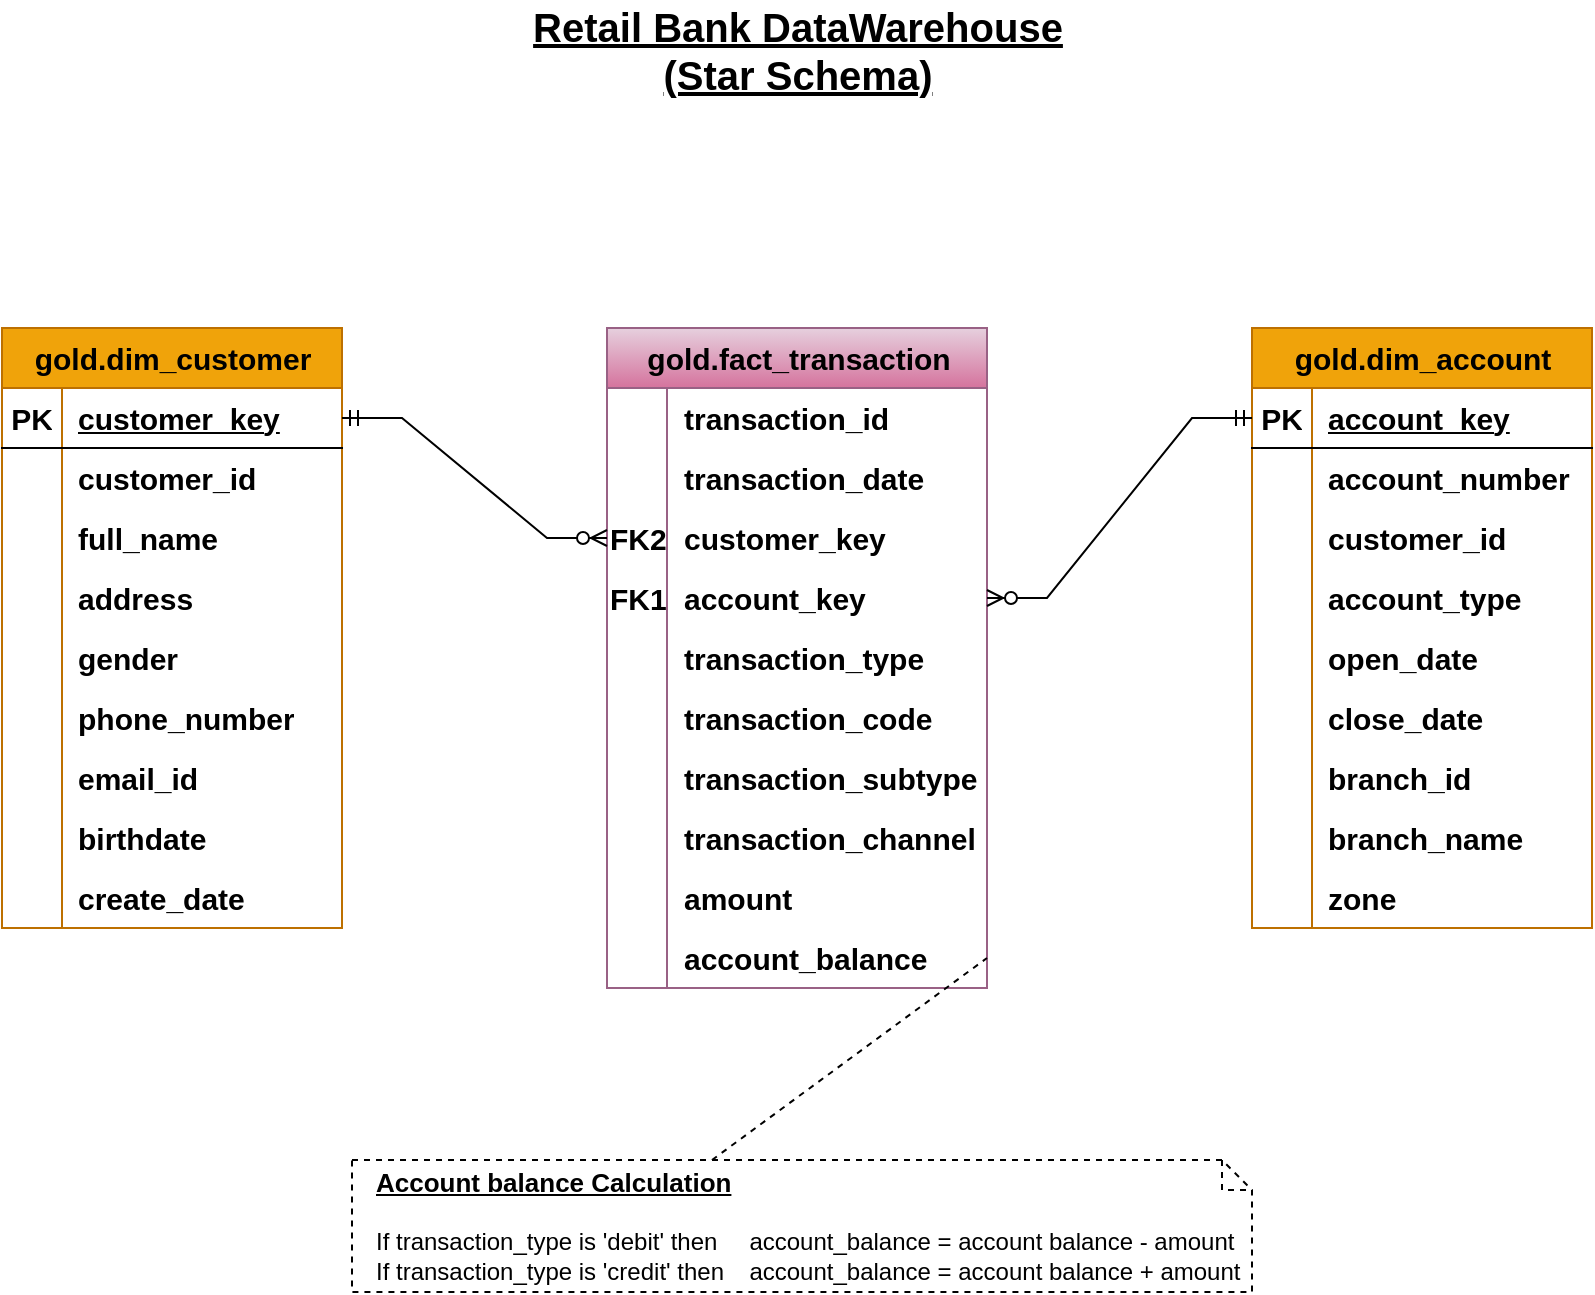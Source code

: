 <mxfile version="27.0.9">
  <diagram name="Page-1" id="IleT8ot0dXxInMEo1L8F">
    <mxGraphModel dx="1554" dy="922" grid="1" gridSize="10" guides="1" tooltips="1" connect="1" arrows="1" fold="1" page="1" pageScale="1" pageWidth="1169" pageHeight="827" math="0" shadow="0">
      <root>
        <mxCell id="0" />
        <mxCell id="1" parent="0" />
        <mxCell id="7CoBtiUcLAJbwUK8Qitd-5" value="&lt;u&gt;Retail Bank DataWarehouse (Star Schema)&lt;/u&gt;" style="text;html=1;align=center;verticalAlign=middle;whiteSpace=wrap;rounded=0;fontSize=20;fontStyle=1" parent="1" vertex="1">
          <mxGeometry x="445" y="10" width="280" height="50" as="geometry" />
        </mxCell>
        <mxCell id="7CoBtiUcLAJbwUK8Qitd-6" value="gold.dim_customer" style="shape=table;startSize=30;container=1;collapsible=1;childLayout=tableLayout;fixedRows=1;rowLines=0;fontStyle=1;align=center;resizeLast=1;html=1;fontSize=15;fillColor=#f0a30a;strokeColor=#BD7000;rounded=0;fontColor=#000000;" parent="1" vertex="1">
          <mxGeometry x="187" y="174" width="170" height="300" as="geometry" />
        </mxCell>
        <mxCell id="7CoBtiUcLAJbwUK8Qitd-7" value="" style="shape=tableRow;horizontal=0;startSize=0;swimlaneHead=0;swimlaneBody=0;fillColor=none;collapsible=0;dropTarget=0;points=[[0,0.5],[1,0.5]];portConstraint=eastwest;top=0;left=0;right=0;bottom=1;fontStyle=1;fontSize=15;" parent="7CoBtiUcLAJbwUK8Qitd-6" vertex="1">
          <mxGeometry y="30" width="170" height="30" as="geometry" />
        </mxCell>
        <mxCell id="7CoBtiUcLAJbwUK8Qitd-8" value="PK" style="shape=partialRectangle;connectable=0;fillColor=none;top=0;left=0;bottom=0;right=0;fontStyle=1;overflow=hidden;whiteSpace=wrap;html=1;fontSize=15;" parent="7CoBtiUcLAJbwUK8Qitd-7" vertex="1">
          <mxGeometry width="30" height="30" as="geometry">
            <mxRectangle width="30" height="30" as="alternateBounds" />
          </mxGeometry>
        </mxCell>
        <mxCell id="7CoBtiUcLAJbwUK8Qitd-9" value="customer_key" style="shape=partialRectangle;connectable=0;fillColor=none;top=0;left=0;bottom=0;right=0;align=left;spacingLeft=6;fontStyle=5;overflow=hidden;whiteSpace=wrap;html=1;fontSize=15;" parent="7CoBtiUcLAJbwUK8Qitd-7" vertex="1">
          <mxGeometry x="30" width="140" height="30" as="geometry">
            <mxRectangle width="140" height="30" as="alternateBounds" />
          </mxGeometry>
        </mxCell>
        <mxCell id="7CoBtiUcLAJbwUK8Qitd-10" value="" style="shape=tableRow;horizontal=0;startSize=0;swimlaneHead=0;swimlaneBody=0;fillColor=none;collapsible=0;dropTarget=0;points=[[0,0.5],[1,0.5]];portConstraint=eastwest;top=0;left=0;right=0;bottom=0;fontStyle=1;fontSize=15;" parent="7CoBtiUcLAJbwUK8Qitd-6" vertex="1">
          <mxGeometry y="60" width="170" height="30" as="geometry" />
        </mxCell>
        <mxCell id="7CoBtiUcLAJbwUK8Qitd-11" value="" style="shape=partialRectangle;connectable=0;fillColor=none;top=0;left=0;bottom=0;right=0;editable=1;overflow=hidden;whiteSpace=wrap;html=1;fontStyle=1;fontSize=15;" parent="7CoBtiUcLAJbwUK8Qitd-10" vertex="1">
          <mxGeometry width="30" height="30" as="geometry">
            <mxRectangle width="30" height="30" as="alternateBounds" />
          </mxGeometry>
        </mxCell>
        <mxCell id="7CoBtiUcLAJbwUK8Qitd-12" value="customer_id" style="shape=partialRectangle;connectable=0;fillColor=none;top=0;left=0;bottom=0;right=0;align=left;spacingLeft=6;overflow=hidden;whiteSpace=wrap;html=1;fontSize=15;fontStyle=1" parent="7CoBtiUcLAJbwUK8Qitd-10" vertex="1">
          <mxGeometry x="30" width="140" height="30" as="geometry">
            <mxRectangle width="140" height="30" as="alternateBounds" />
          </mxGeometry>
        </mxCell>
        <mxCell id="7CoBtiUcLAJbwUK8Qitd-13" value="" style="shape=tableRow;horizontal=0;startSize=0;swimlaneHead=0;swimlaneBody=0;fillColor=none;collapsible=0;dropTarget=0;points=[[0,0.5],[1,0.5]];portConstraint=eastwest;top=0;left=0;right=0;bottom=0;fontStyle=1;fontSize=15;" parent="7CoBtiUcLAJbwUK8Qitd-6" vertex="1">
          <mxGeometry y="90" width="170" height="30" as="geometry" />
        </mxCell>
        <mxCell id="7CoBtiUcLAJbwUK8Qitd-14" value="" style="shape=partialRectangle;connectable=0;fillColor=none;top=0;left=0;bottom=0;right=0;editable=1;overflow=hidden;whiteSpace=wrap;html=1;fontStyle=1;fontSize=15;" parent="7CoBtiUcLAJbwUK8Qitd-13" vertex="1">
          <mxGeometry width="30" height="30" as="geometry">
            <mxRectangle width="30" height="30" as="alternateBounds" />
          </mxGeometry>
        </mxCell>
        <mxCell id="7CoBtiUcLAJbwUK8Qitd-15" value="full_name" style="shape=partialRectangle;connectable=0;fillColor=none;top=0;left=0;bottom=0;right=0;align=left;spacingLeft=6;overflow=hidden;whiteSpace=wrap;html=1;fontSize=15;fontStyle=1" parent="7CoBtiUcLAJbwUK8Qitd-13" vertex="1">
          <mxGeometry x="30" width="140" height="30" as="geometry">
            <mxRectangle width="140" height="30" as="alternateBounds" />
          </mxGeometry>
        </mxCell>
        <mxCell id="7CoBtiUcLAJbwUK8Qitd-16" value="" style="shape=tableRow;horizontal=0;startSize=0;swimlaneHead=0;swimlaneBody=0;fillColor=none;collapsible=0;dropTarget=0;points=[[0,0.5],[1,0.5]];portConstraint=eastwest;top=0;left=0;right=0;bottom=0;fontStyle=1;fontSize=15;" parent="7CoBtiUcLAJbwUK8Qitd-6" vertex="1">
          <mxGeometry y="120" width="170" height="30" as="geometry" />
        </mxCell>
        <mxCell id="7CoBtiUcLAJbwUK8Qitd-17" value="" style="shape=partialRectangle;connectable=0;fillColor=none;top=0;left=0;bottom=0;right=0;editable=1;overflow=hidden;whiteSpace=wrap;html=1;fontStyle=1;fontSize=15;" parent="7CoBtiUcLAJbwUK8Qitd-16" vertex="1">
          <mxGeometry width="30" height="30" as="geometry">
            <mxRectangle width="30" height="30" as="alternateBounds" />
          </mxGeometry>
        </mxCell>
        <mxCell id="7CoBtiUcLAJbwUK8Qitd-18" value="address" style="shape=partialRectangle;connectable=0;fillColor=none;top=0;left=0;bottom=0;right=0;align=left;spacingLeft=6;overflow=hidden;whiteSpace=wrap;html=1;fontSize=15;fontStyle=1" parent="7CoBtiUcLAJbwUK8Qitd-16" vertex="1">
          <mxGeometry x="30" width="140" height="30" as="geometry">
            <mxRectangle width="140" height="30" as="alternateBounds" />
          </mxGeometry>
        </mxCell>
        <mxCell id="7CoBtiUcLAJbwUK8Qitd-35" value="" style="shape=tableRow;horizontal=0;startSize=0;swimlaneHead=0;swimlaneBody=0;fillColor=none;collapsible=0;dropTarget=0;points=[[0,0.5],[1,0.5]];portConstraint=eastwest;top=0;left=0;right=0;bottom=0;fontStyle=1;fontSize=15;" parent="7CoBtiUcLAJbwUK8Qitd-6" vertex="1">
          <mxGeometry y="150" width="170" height="30" as="geometry" />
        </mxCell>
        <mxCell id="7CoBtiUcLAJbwUK8Qitd-36" value="" style="shape=partialRectangle;connectable=0;fillColor=none;top=0;left=0;bottom=0;right=0;editable=1;overflow=hidden;whiteSpace=wrap;html=1;fontStyle=1;fontSize=15;" parent="7CoBtiUcLAJbwUK8Qitd-35" vertex="1">
          <mxGeometry width="30" height="30" as="geometry">
            <mxRectangle width="30" height="30" as="alternateBounds" />
          </mxGeometry>
        </mxCell>
        <mxCell id="7CoBtiUcLAJbwUK8Qitd-37" value="gender" style="shape=partialRectangle;connectable=0;fillColor=none;top=0;left=0;bottom=0;right=0;align=left;spacingLeft=6;overflow=hidden;whiteSpace=wrap;html=1;fontSize=15;fontStyle=1" parent="7CoBtiUcLAJbwUK8Qitd-35" vertex="1">
          <mxGeometry x="30" width="140" height="30" as="geometry">
            <mxRectangle width="140" height="30" as="alternateBounds" />
          </mxGeometry>
        </mxCell>
        <mxCell id="7CoBtiUcLAJbwUK8Qitd-38" value="" style="shape=tableRow;horizontal=0;startSize=0;swimlaneHead=0;swimlaneBody=0;fillColor=none;collapsible=0;dropTarget=0;points=[[0,0.5],[1,0.5]];portConstraint=eastwest;top=0;left=0;right=0;bottom=0;fontStyle=1;fontSize=15;" parent="7CoBtiUcLAJbwUK8Qitd-6" vertex="1">
          <mxGeometry y="180" width="170" height="30" as="geometry" />
        </mxCell>
        <mxCell id="7CoBtiUcLAJbwUK8Qitd-39" value="" style="shape=partialRectangle;connectable=0;fillColor=none;top=0;left=0;bottom=0;right=0;editable=1;overflow=hidden;whiteSpace=wrap;html=1;fontStyle=1;fontSize=15;" parent="7CoBtiUcLAJbwUK8Qitd-38" vertex="1">
          <mxGeometry width="30" height="30" as="geometry">
            <mxRectangle width="30" height="30" as="alternateBounds" />
          </mxGeometry>
        </mxCell>
        <mxCell id="7CoBtiUcLAJbwUK8Qitd-40" value="phone_number" style="shape=partialRectangle;connectable=0;fillColor=none;top=0;left=0;bottom=0;right=0;align=left;spacingLeft=6;overflow=hidden;whiteSpace=wrap;html=1;fontSize=15;fontStyle=1" parent="7CoBtiUcLAJbwUK8Qitd-38" vertex="1">
          <mxGeometry x="30" width="140" height="30" as="geometry">
            <mxRectangle width="140" height="30" as="alternateBounds" />
          </mxGeometry>
        </mxCell>
        <mxCell id="7CoBtiUcLAJbwUK8Qitd-41" value="" style="shape=tableRow;horizontal=0;startSize=0;swimlaneHead=0;swimlaneBody=0;fillColor=none;collapsible=0;dropTarget=0;points=[[0,0.5],[1,0.5]];portConstraint=eastwest;top=0;left=0;right=0;bottom=0;fontStyle=1;fontSize=15;" parent="7CoBtiUcLAJbwUK8Qitd-6" vertex="1">
          <mxGeometry y="210" width="170" height="30" as="geometry" />
        </mxCell>
        <mxCell id="7CoBtiUcLAJbwUK8Qitd-42" value="" style="shape=partialRectangle;connectable=0;fillColor=none;top=0;left=0;bottom=0;right=0;editable=1;overflow=hidden;whiteSpace=wrap;html=1;fontStyle=1;fontSize=15;" parent="7CoBtiUcLAJbwUK8Qitd-41" vertex="1">
          <mxGeometry width="30" height="30" as="geometry">
            <mxRectangle width="30" height="30" as="alternateBounds" />
          </mxGeometry>
        </mxCell>
        <mxCell id="7CoBtiUcLAJbwUK8Qitd-43" value="email_id" style="shape=partialRectangle;connectable=0;fillColor=none;top=0;left=0;bottom=0;right=0;align=left;spacingLeft=6;overflow=hidden;whiteSpace=wrap;html=1;fontSize=15;fontStyle=1" parent="7CoBtiUcLAJbwUK8Qitd-41" vertex="1">
          <mxGeometry x="30" width="140" height="30" as="geometry">
            <mxRectangle width="140" height="30" as="alternateBounds" />
          </mxGeometry>
        </mxCell>
        <mxCell id="7CoBtiUcLAJbwUK8Qitd-66" value="" style="shape=tableRow;horizontal=0;startSize=0;swimlaneHead=0;swimlaneBody=0;fillColor=none;collapsible=0;dropTarget=0;points=[[0,0.5],[1,0.5]];portConstraint=eastwest;top=0;left=0;right=0;bottom=0;fontStyle=1;fontSize=15;" parent="7CoBtiUcLAJbwUK8Qitd-6" vertex="1">
          <mxGeometry y="240" width="170" height="30" as="geometry" />
        </mxCell>
        <mxCell id="7CoBtiUcLAJbwUK8Qitd-67" value="" style="shape=partialRectangle;connectable=0;fillColor=none;top=0;left=0;bottom=0;right=0;editable=1;overflow=hidden;whiteSpace=wrap;html=1;fontStyle=1;fontSize=15;" parent="7CoBtiUcLAJbwUK8Qitd-66" vertex="1">
          <mxGeometry width="30" height="30" as="geometry">
            <mxRectangle width="30" height="30" as="alternateBounds" />
          </mxGeometry>
        </mxCell>
        <mxCell id="7CoBtiUcLAJbwUK8Qitd-68" value="birthdate" style="shape=partialRectangle;connectable=0;fillColor=none;top=0;left=0;bottom=0;right=0;align=left;spacingLeft=6;overflow=hidden;whiteSpace=wrap;html=1;fontSize=15;fontStyle=1" parent="7CoBtiUcLAJbwUK8Qitd-66" vertex="1">
          <mxGeometry x="30" width="140" height="30" as="geometry">
            <mxRectangle width="140" height="30" as="alternateBounds" />
          </mxGeometry>
        </mxCell>
        <mxCell id="7CoBtiUcLAJbwUK8Qitd-72" value="" style="shape=tableRow;horizontal=0;startSize=0;swimlaneHead=0;swimlaneBody=0;fillColor=none;collapsible=0;dropTarget=0;points=[[0,0.5],[1,0.5]];portConstraint=eastwest;top=0;left=0;right=0;bottom=0;fontStyle=1;fontSize=15;" parent="7CoBtiUcLAJbwUK8Qitd-6" vertex="1">
          <mxGeometry y="270" width="170" height="30" as="geometry" />
        </mxCell>
        <mxCell id="7CoBtiUcLAJbwUK8Qitd-73" value="" style="shape=partialRectangle;connectable=0;fillColor=none;top=0;left=0;bottom=0;right=0;editable=1;overflow=hidden;whiteSpace=wrap;html=1;fontStyle=1;fontSize=15;" parent="7CoBtiUcLAJbwUK8Qitd-72" vertex="1">
          <mxGeometry width="30" height="30" as="geometry">
            <mxRectangle width="30" height="30" as="alternateBounds" />
          </mxGeometry>
        </mxCell>
        <mxCell id="7CoBtiUcLAJbwUK8Qitd-74" value="create_date" style="shape=partialRectangle;connectable=0;fillColor=none;top=0;left=0;bottom=0;right=0;align=left;spacingLeft=6;overflow=hidden;whiteSpace=wrap;html=1;fontSize=15;fontStyle=1" parent="7CoBtiUcLAJbwUK8Qitd-72" vertex="1">
          <mxGeometry x="30" width="140" height="30" as="geometry">
            <mxRectangle width="140" height="30" as="alternateBounds" />
          </mxGeometry>
        </mxCell>
        <mxCell id="7CoBtiUcLAJbwUK8Qitd-75" value="gold.fact_transaction" style="shape=table;startSize=30;container=1;collapsible=1;childLayout=tableLayout;fixedRows=1;rowLines=0;fontStyle=1;align=center;resizeLast=1;html=1;fontSize=15;fillColor=#e6d0de;strokeColor=#996185;rounded=0;gradientColor=#d5739d;" parent="1" vertex="1">
          <mxGeometry x="489.5" y="174" width="190" height="330" as="geometry" />
        </mxCell>
        <mxCell id="7CoBtiUcLAJbwUK8Qitd-79" value="" style="shape=tableRow;horizontal=0;startSize=0;swimlaneHead=0;swimlaneBody=0;fillColor=none;collapsible=0;dropTarget=0;points=[[0,0.5],[1,0.5]];portConstraint=eastwest;top=0;left=0;right=0;bottom=0;fontStyle=1;fontSize=15;" parent="7CoBtiUcLAJbwUK8Qitd-75" vertex="1">
          <mxGeometry y="30" width="190" height="30" as="geometry" />
        </mxCell>
        <mxCell id="7CoBtiUcLAJbwUK8Qitd-80" value="" style="shape=partialRectangle;connectable=0;fillColor=none;top=0;left=0;bottom=0;right=0;editable=1;overflow=hidden;whiteSpace=wrap;html=1;fontStyle=1;fontSize=15;" parent="7CoBtiUcLAJbwUK8Qitd-79" vertex="1">
          <mxGeometry width="30" height="30" as="geometry">
            <mxRectangle width="30" height="30" as="alternateBounds" />
          </mxGeometry>
        </mxCell>
        <mxCell id="7CoBtiUcLAJbwUK8Qitd-81" value="transaction_id" style="shape=partialRectangle;connectable=0;fillColor=none;top=0;left=0;bottom=0;right=0;align=left;spacingLeft=6;overflow=hidden;whiteSpace=wrap;html=1;fontSize=15;fontStyle=1" parent="7CoBtiUcLAJbwUK8Qitd-79" vertex="1">
          <mxGeometry x="30" width="160" height="30" as="geometry">
            <mxRectangle width="160" height="30" as="alternateBounds" />
          </mxGeometry>
        </mxCell>
        <mxCell id="cccgFm9L-045UuPwakOL-1" value="" style="shape=tableRow;horizontal=0;startSize=0;swimlaneHead=0;swimlaneBody=0;fillColor=none;collapsible=0;dropTarget=0;points=[[0,0.5],[1,0.5]];portConstraint=eastwest;top=0;left=0;right=0;bottom=0;fontStyle=1;fontSize=15;" vertex="1" parent="7CoBtiUcLAJbwUK8Qitd-75">
          <mxGeometry y="60" width="190" height="30" as="geometry" />
        </mxCell>
        <mxCell id="cccgFm9L-045UuPwakOL-2" value="" style="shape=partialRectangle;connectable=0;fillColor=none;top=0;left=0;bottom=0;right=0;editable=1;overflow=hidden;whiteSpace=wrap;html=1;fontStyle=1;fontSize=15;" vertex="1" parent="cccgFm9L-045UuPwakOL-1">
          <mxGeometry width="30" height="30" as="geometry">
            <mxRectangle width="30" height="30" as="alternateBounds" />
          </mxGeometry>
        </mxCell>
        <mxCell id="cccgFm9L-045UuPwakOL-3" value="transaction_date" style="shape=partialRectangle;connectable=0;fillColor=none;top=0;left=0;bottom=0;right=0;align=left;spacingLeft=6;overflow=hidden;whiteSpace=wrap;html=1;fontSize=15;fontStyle=1" vertex="1" parent="cccgFm9L-045UuPwakOL-1">
          <mxGeometry x="30" width="160" height="30" as="geometry">
            <mxRectangle width="160" height="30" as="alternateBounds" />
          </mxGeometry>
        </mxCell>
        <mxCell id="7CoBtiUcLAJbwUK8Qitd-85" value="" style="shape=tableRow;horizontal=0;startSize=0;swimlaneHead=0;swimlaneBody=0;fillColor=none;collapsible=0;dropTarget=0;points=[[0,0.5],[1,0.5]];portConstraint=eastwest;top=0;left=0;right=0;bottom=0;fontStyle=1;fontSize=15;" parent="7CoBtiUcLAJbwUK8Qitd-75" vertex="1">
          <mxGeometry y="90" width="190" height="30" as="geometry" />
        </mxCell>
        <mxCell id="7CoBtiUcLAJbwUK8Qitd-86" value="FK2" style="shape=partialRectangle;connectable=0;fillColor=none;top=0;left=0;bottom=0;right=0;editable=1;overflow=hidden;whiteSpace=wrap;html=1;fontStyle=1;fontSize=15;" parent="7CoBtiUcLAJbwUK8Qitd-85" vertex="1">
          <mxGeometry width="30" height="30" as="geometry">
            <mxRectangle width="30" height="30" as="alternateBounds" />
          </mxGeometry>
        </mxCell>
        <mxCell id="7CoBtiUcLAJbwUK8Qitd-87" value="customer_key" style="shape=partialRectangle;connectable=0;fillColor=none;top=0;left=0;bottom=0;right=0;align=left;spacingLeft=6;overflow=hidden;whiteSpace=wrap;html=1;fontSize=15;fontStyle=1" parent="7CoBtiUcLAJbwUK8Qitd-85" vertex="1">
          <mxGeometry x="30" width="160" height="30" as="geometry">
            <mxRectangle width="160" height="30" as="alternateBounds" />
          </mxGeometry>
        </mxCell>
        <mxCell id="7CoBtiUcLAJbwUK8Qitd-82" value="" style="shape=tableRow;horizontal=0;startSize=0;swimlaneHead=0;swimlaneBody=0;fillColor=none;collapsible=0;dropTarget=0;points=[[0,0.5],[1,0.5]];portConstraint=eastwest;top=0;left=0;right=0;bottom=0;fontStyle=1;fontSize=15;" parent="7CoBtiUcLAJbwUK8Qitd-75" vertex="1">
          <mxGeometry y="120" width="190" height="30" as="geometry" />
        </mxCell>
        <mxCell id="7CoBtiUcLAJbwUK8Qitd-83" value="FK1" style="shape=partialRectangle;connectable=0;fillColor=none;top=0;left=0;bottom=0;right=0;editable=1;overflow=hidden;whiteSpace=wrap;html=1;fontStyle=1;fontSize=15;" parent="7CoBtiUcLAJbwUK8Qitd-82" vertex="1">
          <mxGeometry width="30" height="30" as="geometry">
            <mxRectangle width="30" height="30" as="alternateBounds" />
          </mxGeometry>
        </mxCell>
        <mxCell id="7CoBtiUcLAJbwUK8Qitd-84" value="account_key" style="shape=partialRectangle;connectable=0;fillColor=none;top=0;left=0;bottom=0;right=0;align=left;spacingLeft=6;overflow=hidden;whiteSpace=wrap;html=1;fontSize=15;fontStyle=1" parent="7CoBtiUcLAJbwUK8Qitd-82" vertex="1">
          <mxGeometry x="30" width="160" height="30" as="geometry">
            <mxRectangle width="160" height="30" as="alternateBounds" />
          </mxGeometry>
        </mxCell>
        <mxCell id="7CoBtiUcLAJbwUK8Qitd-88" value="" style="shape=tableRow;horizontal=0;startSize=0;swimlaneHead=0;swimlaneBody=0;fillColor=none;collapsible=0;dropTarget=0;points=[[0,0.5],[1,0.5]];portConstraint=eastwest;top=0;left=0;right=0;bottom=0;fontStyle=1;fontSize=15;" parent="7CoBtiUcLAJbwUK8Qitd-75" vertex="1">
          <mxGeometry y="150" width="190" height="30" as="geometry" />
        </mxCell>
        <mxCell id="7CoBtiUcLAJbwUK8Qitd-89" value="" style="shape=partialRectangle;connectable=0;fillColor=none;top=0;left=0;bottom=0;right=0;editable=1;overflow=hidden;whiteSpace=wrap;html=1;fontStyle=1;fontSize=15;" parent="7CoBtiUcLAJbwUK8Qitd-88" vertex="1">
          <mxGeometry width="30" height="30" as="geometry">
            <mxRectangle width="30" height="30" as="alternateBounds" />
          </mxGeometry>
        </mxCell>
        <mxCell id="7CoBtiUcLAJbwUK8Qitd-90" value="transaction_type" style="shape=partialRectangle;connectable=0;fillColor=none;top=0;left=0;bottom=0;right=0;align=left;spacingLeft=6;overflow=hidden;whiteSpace=wrap;html=1;fontSize=15;fontStyle=1" parent="7CoBtiUcLAJbwUK8Qitd-88" vertex="1">
          <mxGeometry x="30" width="160" height="30" as="geometry">
            <mxRectangle width="160" height="30" as="alternateBounds" />
          </mxGeometry>
        </mxCell>
        <mxCell id="7CoBtiUcLAJbwUK8Qitd-103" value="" style="shape=tableRow;horizontal=0;startSize=0;swimlaneHead=0;swimlaneBody=0;fillColor=none;collapsible=0;dropTarget=0;points=[[0,0.5],[1,0.5]];portConstraint=eastwest;top=0;left=0;right=0;bottom=0;fontStyle=1;fontSize=15;" parent="7CoBtiUcLAJbwUK8Qitd-75" vertex="1">
          <mxGeometry y="180" width="190" height="30" as="geometry" />
        </mxCell>
        <mxCell id="7CoBtiUcLAJbwUK8Qitd-104" value="" style="shape=partialRectangle;connectable=0;fillColor=none;top=0;left=0;bottom=0;right=0;editable=1;overflow=hidden;whiteSpace=wrap;html=1;fontStyle=1;fontSize=15;" parent="7CoBtiUcLAJbwUK8Qitd-103" vertex="1">
          <mxGeometry width="30" height="30" as="geometry">
            <mxRectangle width="30" height="30" as="alternateBounds" />
          </mxGeometry>
        </mxCell>
        <mxCell id="7CoBtiUcLAJbwUK8Qitd-105" value="transaction_code" style="shape=partialRectangle;connectable=0;fillColor=none;top=0;left=0;bottom=0;right=0;align=left;spacingLeft=6;overflow=hidden;whiteSpace=wrap;html=1;fontSize=15;fontStyle=1" parent="7CoBtiUcLAJbwUK8Qitd-103" vertex="1">
          <mxGeometry x="30" width="160" height="30" as="geometry">
            <mxRectangle width="160" height="30" as="alternateBounds" />
          </mxGeometry>
        </mxCell>
        <mxCell id="7CoBtiUcLAJbwUK8Qitd-91" value="" style="shape=tableRow;horizontal=0;startSize=0;swimlaneHead=0;swimlaneBody=0;fillColor=none;collapsible=0;dropTarget=0;points=[[0,0.5],[1,0.5]];portConstraint=eastwest;top=0;left=0;right=0;bottom=0;fontStyle=1;fontSize=15;" parent="7CoBtiUcLAJbwUK8Qitd-75" vertex="1">
          <mxGeometry y="210" width="190" height="30" as="geometry" />
        </mxCell>
        <mxCell id="7CoBtiUcLAJbwUK8Qitd-92" value="" style="shape=partialRectangle;connectable=0;fillColor=none;top=0;left=0;bottom=0;right=0;editable=1;overflow=hidden;whiteSpace=wrap;html=1;fontStyle=1;fontSize=15;" parent="7CoBtiUcLAJbwUK8Qitd-91" vertex="1">
          <mxGeometry width="30" height="30" as="geometry">
            <mxRectangle width="30" height="30" as="alternateBounds" />
          </mxGeometry>
        </mxCell>
        <mxCell id="7CoBtiUcLAJbwUK8Qitd-93" value="transaction_subtype" style="shape=partialRectangle;connectable=0;fillColor=none;top=0;left=0;bottom=0;right=0;align=left;spacingLeft=6;overflow=hidden;whiteSpace=wrap;html=1;fontSize=15;fontStyle=1" parent="7CoBtiUcLAJbwUK8Qitd-91" vertex="1">
          <mxGeometry x="30" width="160" height="30" as="geometry">
            <mxRectangle width="160" height="30" as="alternateBounds" />
          </mxGeometry>
        </mxCell>
        <mxCell id="7CoBtiUcLAJbwUK8Qitd-94" value="" style="shape=tableRow;horizontal=0;startSize=0;swimlaneHead=0;swimlaneBody=0;fillColor=none;collapsible=0;dropTarget=0;points=[[0,0.5],[1,0.5]];portConstraint=eastwest;top=0;left=0;right=0;bottom=0;fontStyle=1;fontSize=15;" parent="7CoBtiUcLAJbwUK8Qitd-75" vertex="1">
          <mxGeometry y="240" width="190" height="30" as="geometry" />
        </mxCell>
        <mxCell id="7CoBtiUcLAJbwUK8Qitd-95" value="" style="shape=partialRectangle;connectable=0;fillColor=none;top=0;left=0;bottom=0;right=0;editable=1;overflow=hidden;whiteSpace=wrap;html=1;fontStyle=1;fontSize=15;" parent="7CoBtiUcLAJbwUK8Qitd-94" vertex="1">
          <mxGeometry width="30" height="30" as="geometry">
            <mxRectangle width="30" height="30" as="alternateBounds" />
          </mxGeometry>
        </mxCell>
        <mxCell id="7CoBtiUcLAJbwUK8Qitd-96" value="transaction_channel" style="shape=partialRectangle;connectable=0;fillColor=none;top=0;left=0;bottom=0;right=0;align=left;spacingLeft=6;overflow=hidden;whiteSpace=wrap;html=1;fontSize=15;fontStyle=1" parent="7CoBtiUcLAJbwUK8Qitd-94" vertex="1">
          <mxGeometry x="30" width="160" height="30" as="geometry">
            <mxRectangle width="160" height="30" as="alternateBounds" />
          </mxGeometry>
        </mxCell>
        <mxCell id="7CoBtiUcLAJbwUK8Qitd-97" value="" style="shape=tableRow;horizontal=0;startSize=0;swimlaneHead=0;swimlaneBody=0;fillColor=none;collapsible=0;dropTarget=0;points=[[0,0.5],[1,0.5]];portConstraint=eastwest;top=0;left=0;right=0;bottom=0;fontStyle=1;fontSize=15;" parent="7CoBtiUcLAJbwUK8Qitd-75" vertex="1">
          <mxGeometry y="270" width="190" height="30" as="geometry" />
        </mxCell>
        <mxCell id="7CoBtiUcLAJbwUK8Qitd-98" value="" style="shape=partialRectangle;connectable=0;fillColor=none;top=0;left=0;bottom=0;right=0;editable=1;overflow=hidden;whiteSpace=wrap;html=1;fontStyle=1;fontSize=15;" parent="7CoBtiUcLAJbwUK8Qitd-97" vertex="1">
          <mxGeometry width="30" height="30" as="geometry">
            <mxRectangle width="30" height="30" as="alternateBounds" />
          </mxGeometry>
        </mxCell>
        <mxCell id="7CoBtiUcLAJbwUK8Qitd-99" value="amount" style="shape=partialRectangle;connectable=0;fillColor=none;top=0;left=0;bottom=0;right=0;align=left;spacingLeft=6;overflow=hidden;whiteSpace=wrap;html=1;fontSize=15;fontStyle=1" parent="7CoBtiUcLAJbwUK8Qitd-97" vertex="1">
          <mxGeometry x="30" width="160" height="30" as="geometry">
            <mxRectangle width="160" height="30" as="alternateBounds" />
          </mxGeometry>
        </mxCell>
        <mxCell id="7CoBtiUcLAJbwUK8Qitd-100" value="" style="shape=tableRow;horizontal=0;startSize=0;swimlaneHead=0;swimlaneBody=0;fillColor=none;collapsible=0;dropTarget=0;points=[[0,0.5],[1,0.5]];portConstraint=eastwest;top=0;left=0;right=0;bottom=0;fontStyle=1;fontSize=15;" parent="7CoBtiUcLAJbwUK8Qitd-75" vertex="1">
          <mxGeometry y="300" width="190" height="30" as="geometry" />
        </mxCell>
        <mxCell id="7CoBtiUcLAJbwUK8Qitd-101" value="" style="shape=partialRectangle;connectable=0;fillColor=none;top=0;left=0;bottom=0;right=0;editable=1;overflow=hidden;whiteSpace=wrap;html=1;fontStyle=1;fontSize=15;" parent="7CoBtiUcLAJbwUK8Qitd-100" vertex="1">
          <mxGeometry width="30" height="30" as="geometry">
            <mxRectangle width="30" height="30" as="alternateBounds" />
          </mxGeometry>
        </mxCell>
        <mxCell id="7CoBtiUcLAJbwUK8Qitd-102" value="account_balance" style="shape=partialRectangle;connectable=0;fillColor=none;top=0;left=0;bottom=0;right=0;align=left;spacingLeft=6;overflow=hidden;whiteSpace=wrap;html=1;fontSize=15;fontStyle=1" parent="7CoBtiUcLAJbwUK8Qitd-100" vertex="1">
          <mxGeometry x="30" width="160" height="30" as="geometry">
            <mxRectangle width="160" height="30" as="alternateBounds" />
          </mxGeometry>
        </mxCell>
        <mxCell id="7CoBtiUcLAJbwUK8Qitd-109" value="gold.dim_account" style="shape=table;startSize=30;container=1;collapsible=1;childLayout=tableLayout;fixedRows=1;rowLines=0;fontStyle=1;align=center;resizeLast=1;html=1;fontSize=15;fillColor=#f0a30a;strokeColor=#BD7000;rounded=0;fontColor=#000000;" parent="1" vertex="1">
          <mxGeometry x="812" y="174" width="170" height="300" as="geometry" />
        </mxCell>
        <mxCell id="7CoBtiUcLAJbwUK8Qitd-110" value="" style="shape=tableRow;horizontal=0;startSize=0;swimlaneHead=0;swimlaneBody=0;fillColor=none;collapsible=0;dropTarget=0;points=[[0,0.5],[1,0.5]];portConstraint=eastwest;top=0;left=0;right=0;bottom=1;fontStyle=1;fontSize=15;" parent="7CoBtiUcLAJbwUK8Qitd-109" vertex="1">
          <mxGeometry y="30" width="170" height="30" as="geometry" />
        </mxCell>
        <mxCell id="7CoBtiUcLAJbwUK8Qitd-111" value="PK" style="shape=partialRectangle;connectable=0;fillColor=none;top=0;left=0;bottom=0;right=0;fontStyle=1;overflow=hidden;whiteSpace=wrap;html=1;fontSize=15;" parent="7CoBtiUcLAJbwUK8Qitd-110" vertex="1">
          <mxGeometry width="30" height="30" as="geometry">
            <mxRectangle width="30" height="30" as="alternateBounds" />
          </mxGeometry>
        </mxCell>
        <mxCell id="7CoBtiUcLAJbwUK8Qitd-112" value="account_key" style="shape=partialRectangle;connectable=0;fillColor=none;top=0;left=0;bottom=0;right=0;align=left;spacingLeft=6;fontStyle=5;overflow=hidden;whiteSpace=wrap;html=1;fontSize=15;" parent="7CoBtiUcLAJbwUK8Qitd-110" vertex="1">
          <mxGeometry x="30" width="140" height="30" as="geometry">
            <mxRectangle width="140" height="30" as="alternateBounds" />
          </mxGeometry>
        </mxCell>
        <mxCell id="7CoBtiUcLAJbwUK8Qitd-113" value="" style="shape=tableRow;horizontal=0;startSize=0;swimlaneHead=0;swimlaneBody=0;fillColor=none;collapsible=0;dropTarget=0;points=[[0,0.5],[1,0.5]];portConstraint=eastwest;top=0;left=0;right=0;bottom=0;fontStyle=1;fontSize=15;" parent="7CoBtiUcLAJbwUK8Qitd-109" vertex="1">
          <mxGeometry y="60" width="170" height="30" as="geometry" />
        </mxCell>
        <mxCell id="7CoBtiUcLAJbwUK8Qitd-114" value="" style="shape=partialRectangle;connectable=0;fillColor=none;top=0;left=0;bottom=0;right=0;editable=1;overflow=hidden;whiteSpace=wrap;html=1;fontStyle=1;fontSize=15;" parent="7CoBtiUcLAJbwUK8Qitd-113" vertex="1">
          <mxGeometry width="30" height="30" as="geometry">
            <mxRectangle width="30" height="30" as="alternateBounds" />
          </mxGeometry>
        </mxCell>
        <mxCell id="7CoBtiUcLAJbwUK8Qitd-115" value="account_number" style="shape=partialRectangle;connectable=0;fillColor=none;top=0;left=0;bottom=0;right=0;align=left;spacingLeft=6;overflow=hidden;whiteSpace=wrap;html=1;fontSize=15;fontStyle=1" parent="7CoBtiUcLAJbwUK8Qitd-113" vertex="1">
          <mxGeometry x="30" width="140" height="30" as="geometry">
            <mxRectangle width="140" height="30" as="alternateBounds" />
          </mxGeometry>
        </mxCell>
        <mxCell id="7CoBtiUcLAJbwUK8Qitd-116" value="" style="shape=tableRow;horizontal=0;startSize=0;swimlaneHead=0;swimlaneBody=0;fillColor=none;collapsible=0;dropTarget=0;points=[[0,0.5],[1,0.5]];portConstraint=eastwest;top=0;left=0;right=0;bottom=0;fontStyle=1;fontSize=15;" parent="7CoBtiUcLAJbwUK8Qitd-109" vertex="1">
          <mxGeometry y="90" width="170" height="30" as="geometry" />
        </mxCell>
        <mxCell id="7CoBtiUcLAJbwUK8Qitd-117" value="" style="shape=partialRectangle;connectable=0;fillColor=none;top=0;left=0;bottom=0;right=0;editable=1;overflow=hidden;whiteSpace=wrap;html=1;fontStyle=1;fontSize=15;" parent="7CoBtiUcLAJbwUK8Qitd-116" vertex="1">
          <mxGeometry width="30" height="30" as="geometry">
            <mxRectangle width="30" height="30" as="alternateBounds" />
          </mxGeometry>
        </mxCell>
        <mxCell id="7CoBtiUcLAJbwUK8Qitd-118" value="customer_id" style="shape=partialRectangle;connectable=0;fillColor=none;top=0;left=0;bottom=0;right=0;align=left;spacingLeft=6;overflow=hidden;whiteSpace=wrap;html=1;fontSize=15;fontStyle=1" parent="7CoBtiUcLAJbwUK8Qitd-116" vertex="1">
          <mxGeometry x="30" width="140" height="30" as="geometry">
            <mxRectangle width="140" height="30" as="alternateBounds" />
          </mxGeometry>
        </mxCell>
        <mxCell id="7CoBtiUcLAJbwUK8Qitd-119" value="" style="shape=tableRow;horizontal=0;startSize=0;swimlaneHead=0;swimlaneBody=0;fillColor=none;collapsible=0;dropTarget=0;points=[[0,0.5],[1,0.5]];portConstraint=eastwest;top=0;left=0;right=0;bottom=0;fontStyle=1;fontSize=15;" parent="7CoBtiUcLAJbwUK8Qitd-109" vertex="1">
          <mxGeometry y="120" width="170" height="30" as="geometry" />
        </mxCell>
        <mxCell id="7CoBtiUcLAJbwUK8Qitd-120" value="" style="shape=partialRectangle;connectable=0;fillColor=none;top=0;left=0;bottom=0;right=0;editable=1;overflow=hidden;whiteSpace=wrap;html=1;fontStyle=1;fontSize=15;" parent="7CoBtiUcLAJbwUK8Qitd-119" vertex="1">
          <mxGeometry width="30" height="30" as="geometry">
            <mxRectangle width="30" height="30" as="alternateBounds" />
          </mxGeometry>
        </mxCell>
        <mxCell id="7CoBtiUcLAJbwUK8Qitd-121" value="account_type" style="shape=partialRectangle;connectable=0;fillColor=none;top=0;left=0;bottom=0;right=0;align=left;spacingLeft=6;overflow=hidden;whiteSpace=wrap;html=1;fontSize=15;fontStyle=1" parent="7CoBtiUcLAJbwUK8Qitd-119" vertex="1">
          <mxGeometry x="30" width="140" height="30" as="geometry">
            <mxRectangle width="140" height="30" as="alternateBounds" />
          </mxGeometry>
        </mxCell>
        <mxCell id="7CoBtiUcLAJbwUK8Qitd-122" value="" style="shape=tableRow;horizontal=0;startSize=0;swimlaneHead=0;swimlaneBody=0;fillColor=none;collapsible=0;dropTarget=0;points=[[0,0.5],[1,0.5]];portConstraint=eastwest;top=0;left=0;right=0;bottom=0;fontStyle=1;fontSize=15;" parent="7CoBtiUcLAJbwUK8Qitd-109" vertex="1">
          <mxGeometry y="150" width="170" height="30" as="geometry" />
        </mxCell>
        <mxCell id="7CoBtiUcLAJbwUK8Qitd-123" value="" style="shape=partialRectangle;connectable=0;fillColor=none;top=0;left=0;bottom=0;right=0;editable=1;overflow=hidden;whiteSpace=wrap;html=1;fontStyle=1;fontSize=15;" parent="7CoBtiUcLAJbwUK8Qitd-122" vertex="1">
          <mxGeometry width="30" height="30" as="geometry">
            <mxRectangle width="30" height="30" as="alternateBounds" />
          </mxGeometry>
        </mxCell>
        <mxCell id="7CoBtiUcLAJbwUK8Qitd-124" value="open_date" style="shape=partialRectangle;connectable=0;fillColor=none;top=0;left=0;bottom=0;right=0;align=left;spacingLeft=6;overflow=hidden;whiteSpace=wrap;html=1;fontSize=15;fontStyle=1" parent="7CoBtiUcLAJbwUK8Qitd-122" vertex="1">
          <mxGeometry x="30" width="140" height="30" as="geometry">
            <mxRectangle width="140" height="30" as="alternateBounds" />
          </mxGeometry>
        </mxCell>
        <mxCell id="7CoBtiUcLAJbwUK8Qitd-125" value="" style="shape=tableRow;horizontal=0;startSize=0;swimlaneHead=0;swimlaneBody=0;fillColor=none;collapsible=0;dropTarget=0;points=[[0,0.5],[1,0.5]];portConstraint=eastwest;top=0;left=0;right=0;bottom=0;fontStyle=1;fontSize=15;" parent="7CoBtiUcLAJbwUK8Qitd-109" vertex="1">
          <mxGeometry y="180" width="170" height="30" as="geometry" />
        </mxCell>
        <mxCell id="7CoBtiUcLAJbwUK8Qitd-126" value="" style="shape=partialRectangle;connectable=0;fillColor=none;top=0;left=0;bottom=0;right=0;editable=1;overflow=hidden;whiteSpace=wrap;html=1;fontStyle=1;fontSize=15;" parent="7CoBtiUcLAJbwUK8Qitd-125" vertex="1">
          <mxGeometry width="30" height="30" as="geometry">
            <mxRectangle width="30" height="30" as="alternateBounds" />
          </mxGeometry>
        </mxCell>
        <mxCell id="7CoBtiUcLAJbwUK8Qitd-127" value="close_date" style="shape=partialRectangle;connectable=0;fillColor=none;top=0;left=0;bottom=0;right=0;align=left;spacingLeft=6;overflow=hidden;whiteSpace=wrap;html=1;fontSize=15;fontStyle=1" parent="7CoBtiUcLAJbwUK8Qitd-125" vertex="1">
          <mxGeometry x="30" width="140" height="30" as="geometry">
            <mxRectangle width="140" height="30" as="alternateBounds" />
          </mxGeometry>
        </mxCell>
        <mxCell id="7CoBtiUcLAJbwUK8Qitd-128" value="" style="shape=tableRow;horizontal=0;startSize=0;swimlaneHead=0;swimlaneBody=0;fillColor=none;collapsible=0;dropTarget=0;points=[[0,0.5],[1,0.5]];portConstraint=eastwest;top=0;left=0;right=0;bottom=0;fontStyle=1;fontSize=15;" parent="7CoBtiUcLAJbwUK8Qitd-109" vertex="1">
          <mxGeometry y="210" width="170" height="30" as="geometry" />
        </mxCell>
        <mxCell id="7CoBtiUcLAJbwUK8Qitd-129" value="" style="shape=partialRectangle;connectable=0;fillColor=none;top=0;left=0;bottom=0;right=0;editable=1;overflow=hidden;whiteSpace=wrap;html=1;fontStyle=1;fontSize=15;" parent="7CoBtiUcLAJbwUK8Qitd-128" vertex="1">
          <mxGeometry width="30" height="30" as="geometry">
            <mxRectangle width="30" height="30" as="alternateBounds" />
          </mxGeometry>
        </mxCell>
        <mxCell id="7CoBtiUcLAJbwUK8Qitd-130" value="branch_id&lt;span style=&quot;white-space: pre;&quot;&gt;&#x9;&lt;/span&gt;" style="shape=partialRectangle;connectable=0;fillColor=none;top=0;left=0;bottom=0;right=0;align=left;spacingLeft=6;overflow=hidden;whiteSpace=wrap;html=1;fontSize=15;fontStyle=1" parent="7CoBtiUcLAJbwUK8Qitd-128" vertex="1">
          <mxGeometry x="30" width="140" height="30" as="geometry">
            <mxRectangle width="140" height="30" as="alternateBounds" />
          </mxGeometry>
        </mxCell>
        <mxCell id="7CoBtiUcLAJbwUK8Qitd-131" value="" style="shape=tableRow;horizontal=0;startSize=0;swimlaneHead=0;swimlaneBody=0;fillColor=none;collapsible=0;dropTarget=0;points=[[0,0.5],[1,0.5]];portConstraint=eastwest;top=0;left=0;right=0;bottom=0;fontStyle=1;fontSize=15;" parent="7CoBtiUcLAJbwUK8Qitd-109" vertex="1">
          <mxGeometry y="240" width="170" height="30" as="geometry" />
        </mxCell>
        <mxCell id="7CoBtiUcLAJbwUK8Qitd-132" value="" style="shape=partialRectangle;connectable=0;fillColor=none;top=0;left=0;bottom=0;right=0;editable=1;overflow=hidden;whiteSpace=wrap;html=1;fontStyle=1;fontSize=15;" parent="7CoBtiUcLAJbwUK8Qitd-131" vertex="1">
          <mxGeometry width="30" height="30" as="geometry">
            <mxRectangle width="30" height="30" as="alternateBounds" />
          </mxGeometry>
        </mxCell>
        <mxCell id="7CoBtiUcLAJbwUK8Qitd-133" value="branch_name" style="shape=partialRectangle;connectable=0;fillColor=none;top=0;left=0;bottom=0;right=0;align=left;spacingLeft=6;overflow=hidden;whiteSpace=wrap;html=1;fontSize=15;fontStyle=1" parent="7CoBtiUcLAJbwUK8Qitd-131" vertex="1">
          <mxGeometry x="30" width="140" height="30" as="geometry">
            <mxRectangle width="140" height="30" as="alternateBounds" />
          </mxGeometry>
        </mxCell>
        <mxCell id="7CoBtiUcLAJbwUK8Qitd-134" value="" style="shape=tableRow;horizontal=0;startSize=0;swimlaneHead=0;swimlaneBody=0;fillColor=none;collapsible=0;dropTarget=0;points=[[0,0.5],[1,0.5]];portConstraint=eastwest;top=0;left=0;right=0;bottom=0;fontStyle=1;fontSize=15;" parent="7CoBtiUcLAJbwUK8Qitd-109" vertex="1">
          <mxGeometry y="270" width="170" height="30" as="geometry" />
        </mxCell>
        <mxCell id="7CoBtiUcLAJbwUK8Qitd-135" value="" style="shape=partialRectangle;connectable=0;fillColor=none;top=0;left=0;bottom=0;right=0;editable=1;overflow=hidden;whiteSpace=wrap;html=1;fontStyle=1;fontSize=15;" parent="7CoBtiUcLAJbwUK8Qitd-134" vertex="1">
          <mxGeometry width="30" height="30" as="geometry">
            <mxRectangle width="30" height="30" as="alternateBounds" />
          </mxGeometry>
        </mxCell>
        <mxCell id="7CoBtiUcLAJbwUK8Qitd-136" value="zone" style="shape=partialRectangle;connectable=0;fillColor=none;top=0;left=0;bottom=0;right=0;align=left;spacingLeft=6;overflow=hidden;whiteSpace=wrap;html=1;fontSize=15;fontStyle=1" parent="7CoBtiUcLAJbwUK8Qitd-134" vertex="1">
          <mxGeometry x="30" width="140" height="30" as="geometry">
            <mxRectangle width="140" height="30" as="alternateBounds" />
          </mxGeometry>
        </mxCell>
        <mxCell id="7CoBtiUcLAJbwUK8Qitd-146" value="" style="edgeStyle=entityRelationEdgeStyle;fontSize=12;html=1;endArrow=ERzeroToMany;startArrow=ERmandOne;rounded=0;exitX=1;exitY=0.5;exitDx=0;exitDy=0;entryX=0;entryY=0.5;entryDx=0;entryDy=0;" parent="1" source="7CoBtiUcLAJbwUK8Qitd-7" target="7CoBtiUcLAJbwUK8Qitd-85" edge="1">
          <mxGeometry width="100" height="100" relative="1" as="geometry">
            <mxPoint x="382" y="324" as="sourcePoint" />
            <mxPoint x="482" y="224" as="targetPoint" />
          </mxGeometry>
        </mxCell>
        <mxCell id="7CoBtiUcLAJbwUK8Qitd-147" value="" style="edgeStyle=entityRelationEdgeStyle;fontSize=12;html=1;endArrow=ERzeroToMany;startArrow=ERmandOne;rounded=0;entryX=1;entryY=0.5;entryDx=0;entryDy=0;exitX=0;exitY=0.5;exitDx=0;exitDy=0;" parent="1" source="7CoBtiUcLAJbwUK8Qitd-110" target="7CoBtiUcLAJbwUK8Qitd-82" edge="1">
          <mxGeometry width="100" height="100" relative="1" as="geometry">
            <mxPoint x="692" y="344" as="sourcePoint" />
            <mxPoint x="792" y="244" as="targetPoint" />
          </mxGeometry>
        </mxCell>
        <mxCell id="7CoBtiUcLAJbwUK8Qitd-149" value="&lt;div&gt;&lt;u style=&quot;background-color: transparent; color: light-dark(rgb(0, 0, 0), rgb(255, 255, 255));&quot;&gt;&lt;b&gt;&lt;font style=&quot;font-size: 13px;&quot;&gt;Account balance Calculation&lt;/font&gt;&lt;/b&gt;&lt;/u&gt;&lt;/div&gt;&lt;div&gt;&lt;br&gt;&lt;/div&gt;If transaction_type is &#39;debit&#39; then &lt;span style=&quot;white-space: pre;&quot;&gt;&#x9;&lt;/span&gt;account_balance = account balance - amount&lt;div&gt;If transaction_type is &#39;credit&#39; then&amp;nbsp;&lt;span style=&quot;white-space: pre;&quot;&gt;&#x9;&lt;/span&gt;account_balance = account balance + amount&lt;/div&gt;" style="shape=note;size=15;align=left;spacingLeft=10;html=1;whiteSpace=wrap;dashed=1;fontStyle=0" parent="1" vertex="1">
          <mxGeometry x="362" y="590" width="450" height="66" as="geometry" />
        </mxCell>
        <mxCell id="7CoBtiUcLAJbwUK8Qitd-150" value="" style="edgeStyle=none;endArrow=none;exitX=0.4;exitY=0;dashed=1;html=1;rounded=0;entryX=1;entryY=0.5;entryDx=0;entryDy=0;" parent="1" source="7CoBtiUcLAJbwUK8Qitd-149" target="7CoBtiUcLAJbwUK8Qitd-100" edge="1">
          <mxGeometry x="1" relative="1" as="geometry">
            <mxPoint x="690" y="500" as="targetPoint" />
          </mxGeometry>
        </mxCell>
      </root>
    </mxGraphModel>
  </diagram>
</mxfile>
